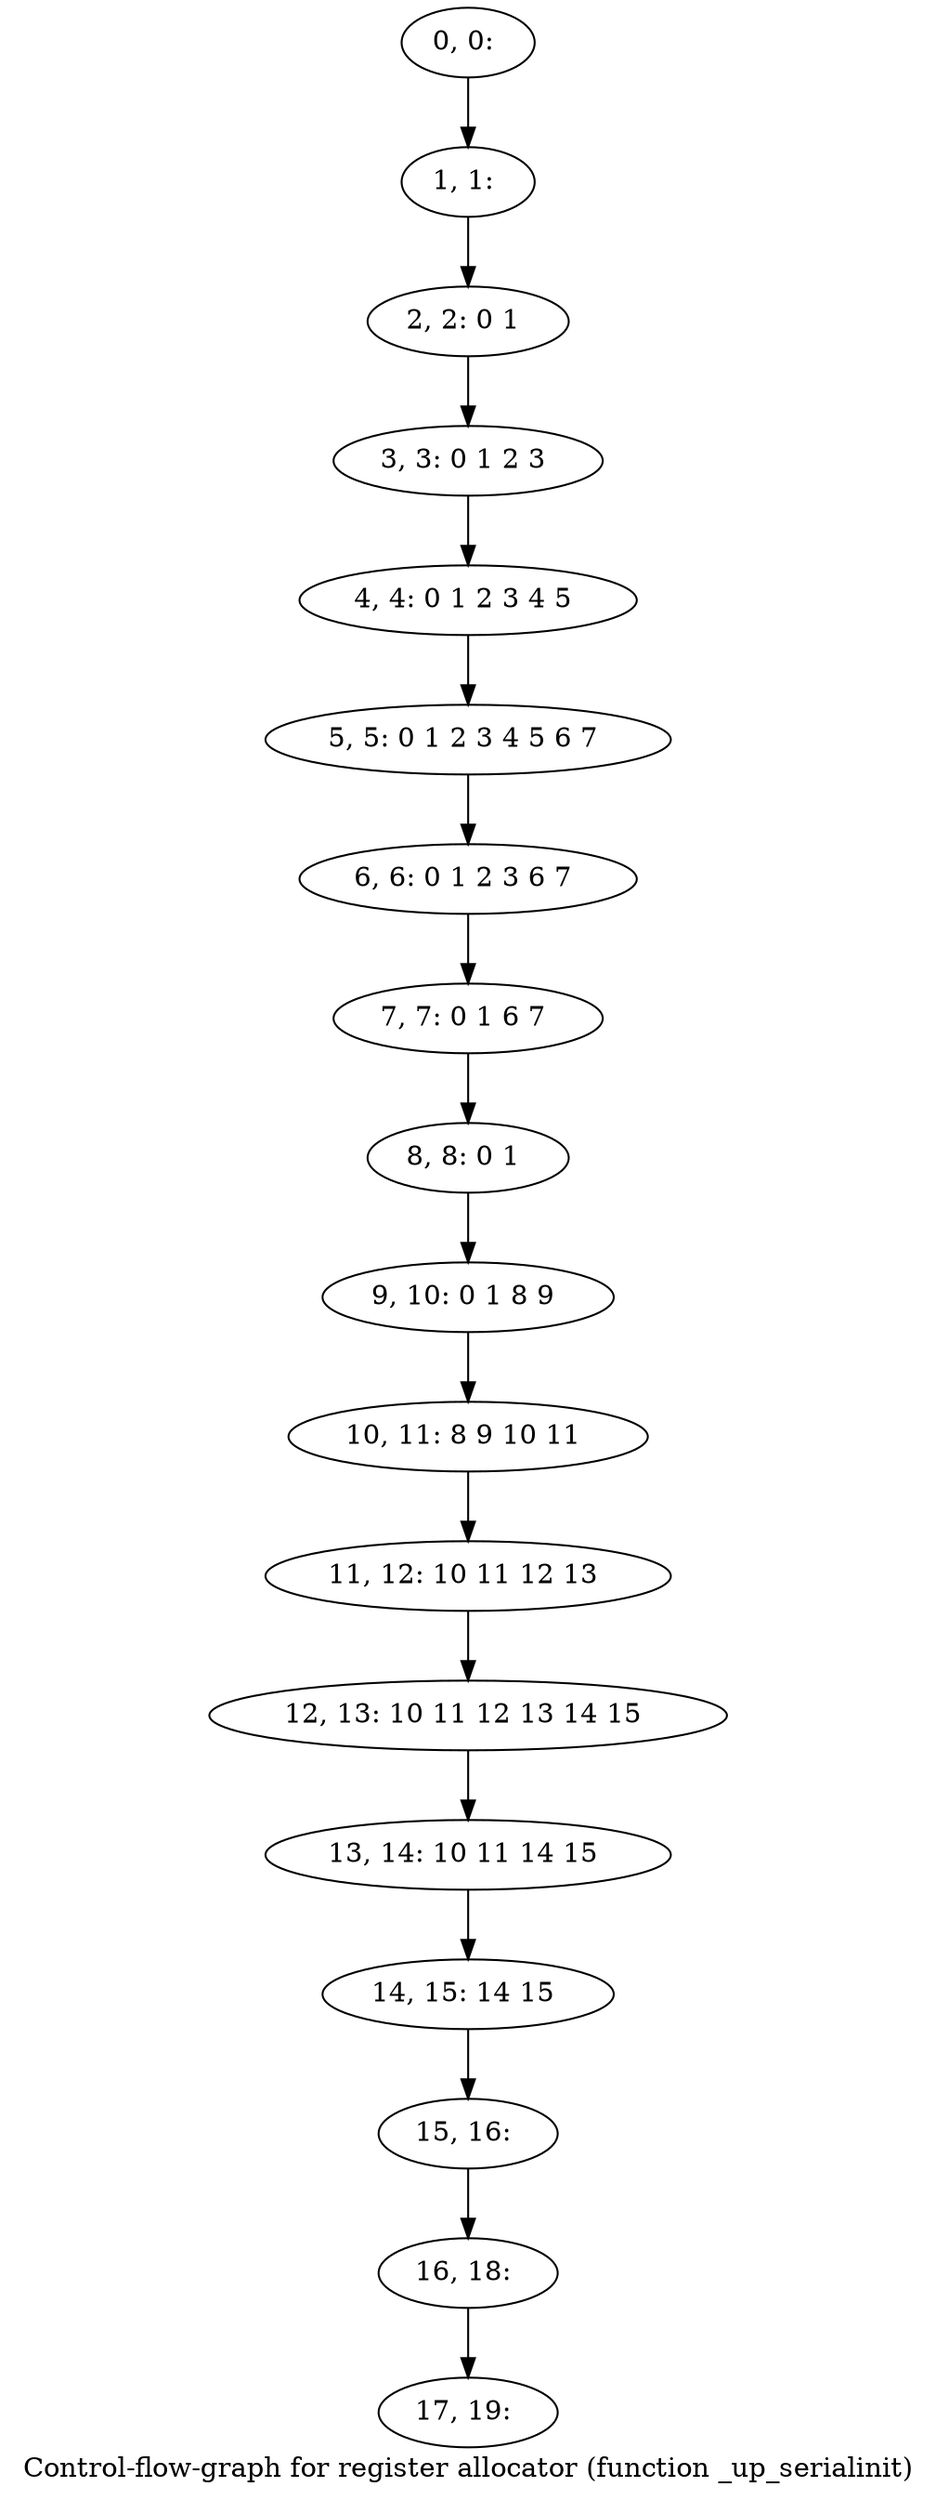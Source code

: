 digraph G {
graph [label="Control-flow-graph for register allocator (function _up_serialinit)"]
0[label="0, 0: "];
1[label="1, 1: "];
2[label="2, 2: 0 1 "];
3[label="3, 3: 0 1 2 3 "];
4[label="4, 4: 0 1 2 3 4 5 "];
5[label="5, 5: 0 1 2 3 4 5 6 7 "];
6[label="6, 6: 0 1 2 3 6 7 "];
7[label="7, 7: 0 1 6 7 "];
8[label="8, 8: 0 1 "];
9[label="9, 10: 0 1 8 9 "];
10[label="10, 11: 8 9 10 11 "];
11[label="11, 12: 10 11 12 13 "];
12[label="12, 13: 10 11 12 13 14 15 "];
13[label="13, 14: 10 11 14 15 "];
14[label="14, 15: 14 15 "];
15[label="15, 16: "];
16[label="16, 18: "];
17[label="17, 19: "];
0->1 ;
1->2 ;
2->3 ;
3->4 ;
4->5 ;
5->6 ;
6->7 ;
7->8 ;
8->9 ;
9->10 ;
10->11 ;
11->12 ;
12->13 ;
13->14 ;
14->15 ;
15->16 ;
16->17 ;
}
